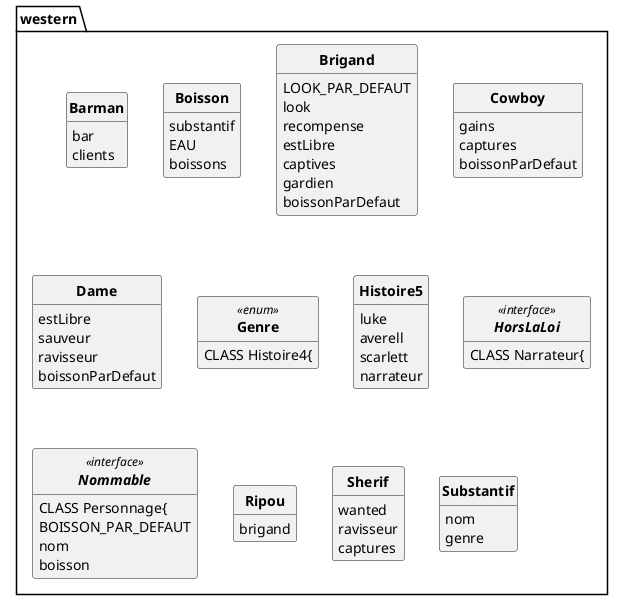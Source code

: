 @startuml

'UML GENERE PAR CODE :)

skinparam style strictuml
skinparam classAttributeIconSize 0
skinparam classFontStyle Bold
hide empty members

PACKAGE western{
	CLASS Barman{
		bar
		clients
	}


	CLASS Boisson{
		substantif
		EAU
		boissons
	}


	CLASS Brigand{
		LOOK_PAR_DEFAUT
		look
		recompense
		estLibre
		captives
		gardien
		boissonParDefaut
	}


	CLASS Cowboy{
		gains
		captures
		boissonParDefaut
	}


	CLASS Dame{
		estLibre
		sauveur
		ravisseur
		boissonParDefaut
	}


	ENUM Genre<<enum>>{
	CLASS Histoire4{
	}


	CLASS Histoire5{
		luke
		averell
		scarlett
		narrateur
	}


	INTERFACE HorsLaLoi<<interface>>{


	CLASS Narrateur{
	}


	INTERFACE Nommable<<interface>>{


	CLASS Personnage{
		BOISSON_PAR_DEFAUT
		nom
		boisson
	}


	CLASS Ripou{
		brigand
	}


	CLASS Sherif{
		wanted
		ravisseur
		captures
	}


	CLASS Substantif{
		nom
		genre
	}



}
@enduml
